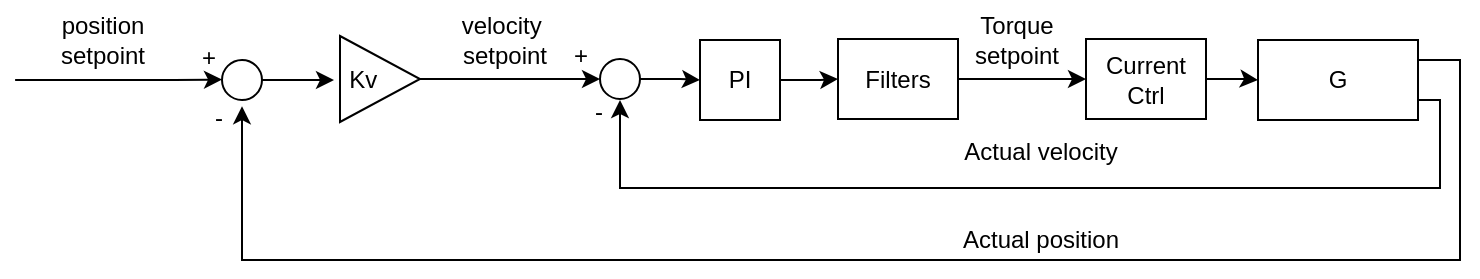 <mxfile version="20.8.16" type="device"><diagram name="Sida-1" id="UyAi99DXwwkQDWhwm-Da"><mxGraphModel dx="2058" dy="1188" grid="1" gridSize="10" guides="1" tooltips="1" connect="1" arrows="1" fold="1" page="1" pageScale="1" pageWidth="827" pageHeight="1169" math="0" shadow="0"><root><mxCell id="0"/><mxCell id="1" parent="0"/><mxCell id="LlIKhMqDjF39fPoiEF3d-2" value="G" style="rounded=0;whiteSpace=wrap;html=1;" parent="1" vertex="1"><mxGeometry x="709" y="280" width="80" height="40" as="geometry"/></mxCell><mxCell id="LlIKhMqDjF39fPoiEF3d-9" style="edgeStyle=orthogonalEdgeStyle;rounded=0;orthogonalLoop=1;jettySize=auto;html=1;entryX=0.517;entryY=1.157;entryDx=0;entryDy=0;entryPerimeter=0;exitX=1;exitY=0.25;exitDx=0;exitDy=0;" parent="1" source="LlIKhMqDjF39fPoiEF3d-2" target="LlIKhMqDjF39fPoiEF3d-10" edge="1"><mxGeometry relative="1" as="geometry"><mxPoint x="114" y="440" as="targetPoint"/><mxPoint x="860" y="290" as="sourcePoint"/><Array as="points"><mxPoint x="810" y="290"/><mxPoint x="810" y="390"/><mxPoint x="201" y="390"/><mxPoint x="201" y="313"/></Array></mxGeometry></mxCell><mxCell id="LlIKhMqDjF39fPoiEF3d-11" style="edgeStyle=orthogonalEdgeStyle;rounded=0;orthogonalLoop=1;jettySize=auto;html=1;" parent="1" source="LlIKhMqDjF39fPoiEF3d-10" edge="1"><mxGeometry relative="1" as="geometry"><mxPoint x="247" y="300" as="targetPoint"/></mxGeometry></mxCell><mxCell id="LlIKhMqDjF39fPoiEF3d-10" value="" style="ellipse;whiteSpace=wrap;html=1;aspect=fixed;" parent="1" vertex="1"><mxGeometry x="191" y="290" width="20" height="20" as="geometry"/></mxCell><mxCell id="LlIKhMqDjF39fPoiEF3d-12" style="edgeStyle=orthogonalEdgeStyle;rounded=0;orthogonalLoop=1;jettySize=auto;html=1;entryX=0;entryY=0.5;entryDx=0;entryDy=0;exitX=1.007;exitY=0.878;exitDx=0;exitDy=0;exitPerimeter=0;" parent="1" edge="1"><mxGeometry relative="1" as="geometry"><mxPoint x="87.56" y="300.041" as="sourcePoint"/><mxPoint x="191" y="299.76" as="targetPoint"/><Array as="points"><mxPoint x="167" y="300"/><mxPoint x="167" y="300"/></Array></mxGeometry></mxCell><mxCell id="LlIKhMqDjF39fPoiEF3d-13" value="position&lt;br&gt;setpoint" style="text;html=1;align=center;verticalAlign=middle;resizable=0;points=[];autosize=1;strokeColor=none;fillColor=none;" parent="1" vertex="1"><mxGeometry x="96" y="260" width="70" height="40" as="geometry"/></mxCell><mxCell id="LlIKhMqDjF39fPoiEF3d-14" value="+" style="text;html=1;align=center;verticalAlign=middle;resizable=0;points=[];autosize=1;strokeColor=none;fillColor=none;" parent="1" vertex="1"><mxGeometry x="169" y="274" width="30" height="30" as="geometry"/></mxCell><mxCell id="LlIKhMqDjF39fPoiEF3d-15" value="-" style="text;html=1;align=center;verticalAlign=middle;resizable=0;points=[];autosize=1;strokeColor=none;fillColor=none;" parent="1" vertex="1"><mxGeometry x="174" y="304" width="30" height="30" as="geometry"/></mxCell><mxCell id="LlIKhMqDjF39fPoiEF3d-21" value="velocity&amp;nbsp;&lt;br&gt;setpoint" style="text;html=1;align=center;verticalAlign=middle;resizable=0;points=[];autosize=1;strokeColor=none;fillColor=none;" parent="1" vertex="1"><mxGeometry x="297" y="260" width="70" height="40" as="geometry"/></mxCell><mxCell id="LlIKhMqDjF39fPoiEF3d-22" value="Kv&amp;nbsp; &amp;nbsp; &amp;nbsp;" style="triangle;whiteSpace=wrap;html=1;" parent="1" vertex="1"><mxGeometry x="250" y="278" width="40" height="43" as="geometry"/></mxCell><mxCell id="LlIKhMqDjF39fPoiEF3d-54" style="edgeStyle=orthogonalEdgeStyle;rounded=0;orthogonalLoop=1;jettySize=auto;html=1;entryX=0;entryY=0.5;entryDx=0;entryDy=0;exitX=1;exitY=0.5;exitDx=0;exitDy=0;" parent="1" source="LlIKhMqDjF39fPoiEF3d-22" target="LlIKhMqDjF39fPoiEF3d-26" edge="1"><mxGeometry relative="1" as="geometry"><mxPoint x="250" y="299.5" as="sourcePoint"/><mxPoint x="310" y="299.5" as="targetPoint"/></mxGeometry></mxCell><mxCell id="LlIKhMqDjF39fPoiEF3d-51" style="edgeStyle=orthogonalEdgeStyle;rounded=0;orthogonalLoop=1;jettySize=auto;html=1;entryX=0;entryY=0.5;entryDx=0;entryDy=0;" parent="1" source="LlIKhMqDjF39fPoiEF3d-26" target="LlIKhMqDjF39fPoiEF3d-28" edge="1"><mxGeometry relative="1" as="geometry"/></mxCell><mxCell id="LlIKhMqDjF39fPoiEF3d-26" value="" style="ellipse;whiteSpace=wrap;html=1;aspect=fixed;" parent="1" vertex="1"><mxGeometry x="380" y="289.5" width="20" height="20" as="geometry"/></mxCell><mxCell id="LlIKhMqDjF39fPoiEF3d-31" style="edgeStyle=orthogonalEdgeStyle;rounded=0;orthogonalLoop=1;jettySize=auto;html=1;entryX=0;entryY=0.5;entryDx=0;entryDy=0;" parent="1" source="LlIKhMqDjF39fPoiEF3d-28" target="LlIKhMqDjF39fPoiEF3d-30" edge="1"><mxGeometry relative="1" as="geometry"/></mxCell><mxCell id="LlIKhMqDjF39fPoiEF3d-28" value="PI" style="rounded=0;whiteSpace=wrap;html=1;" parent="1" vertex="1"><mxGeometry x="430" y="280" width="40" height="40" as="geometry"/></mxCell><mxCell id="LlIKhMqDjF39fPoiEF3d-42" style="edgeStyle=orthogonalEdgeStyle;rounded=0;orthogonalLoop=1;jettySize=auto;html=1;entryX=0;entryY=0.5;entryDx=0;entryDy=0;" parent="1" source="LlIKhMqDjF39fPoiEF3d-30" target="LlIKhMqDjF39fPoiEF3d-32" edge="1"><mxGeometry relative="1" as="geometry"><mxPoint x="590" y="299.5" as="targetPoint"/></mxGeometry></mxCell><mxCell id="LlIKhMqDjF39fPoiEF3d-30" value="Filters" style="rounded=0;whiteSpace=wrap;html=1;" parent="1" vertex="1"><mxGeometry x="499" y="279.5" width="60" height="40" as="geometry"/></mxCell><mxCell id="LlIKhMqDjF39fPoiEF3d-34" style="edgeStyle=orthogonalEdgeStyle;rounded=0;orthogonalLoop=1;jettySize=auto;html=1;entryX=0;entryY=0.5;entryDx=0;entryDy=0;" parent="1" source="LlIKhMqDjF39fPoiEF3d-32" target="LlIKhMqDjF39fPoiEF3d-2" edge="1"><mxGeometry relative="1" as="geometry"/></mxCell><mxCell id="LlIKhMqDjF39fPoiEF3d-32" value="Current&lt;br&gt;Ctrl" style="rounded=0;whiteSpace=wrap;html=1;" parent="1" vertex="1"><mxGeometry x="623" y="279.5" width="60" height="40" as="geometry"/></mxCell><mxCell id="LlIKhMqDjF39fPoiEF3d-36" style="edgeStyle=orthogonalEdgeStyle;rounded=0;orthogonalLoop=1;jettySize=auto;html=1;exitX=1;exitY=0.75;exitDx=0;exitDy=0;" parent="1" source="LlIKhMqDjF39fPoiEF3d-2" edge="1"><mxGeometry relative="1" as="geometry"><mxPoint x="390" y="310" as="targetPoint"/><mxPoint x="800" y="299.5" as="sourcePoint"/><Array as="points"><mxPoint x="800" y="310"/><mxPoint x="800" y="354"/></Array></mxGeometry></mxCell><mxCell id="LlIKhMqDjF39fPoiEF3d-38" value="Actual position" style="text;html=1;align=center;verticalAlign=middle;resizable=0;points=[];autosize=1;strokeColor=none;fillColor=none;" parent="1" vertex="1"><mxGeometry x="550" y="365" width="100" height="30" as="geometry"/></mxCell><mxCell id="LlIKhMqDjF39fPoiEF3d-39" value="Actual velocity" style="text;html=1;align=center;verticalAlign=middle;resizable=0;points=[];autosize=1;strokeColor=none;fillColor=none;" parent="1" vertex="1"><mxGeometry x="550" y="321" width="100" height="30" as="geometry"/></mxCell><mxCell id="LlIKhMqDjF39fPoiEF3d-55" value="-" style="text;html=1;align=center;verticalAlign=middle;resizable=0;points=[];autosize=1;strokeColor=none;fillColor=none;" parent="1" vertex="1"><mxGeometry x="364" y="301" width="30" height="30" as="geometry"/></mxCell><mxCell id="LlIKhMqDjF39fPoiEF3d-56" value="+" style="text;html=1;align=center;verticalAlign=middle;resizable=0;points=[];autosize=1;strokeColor=none;fillColor=none;" parent="1" vertex="1"><mxGeometry x="355" y="273" width="30" height="30" as="geometry"/></mxCell><mxCell id="jBj8DZkGheAzGMzvDrHh-1" value="Torque&lt;br&gt;setpoint" style="text;html=1;align=center;verticalAlign=middle;resizable=0;points=[];autosize=1;strokeColor=none;fillColor=none;" parent="1" vertex="1"><mxGeometry x="553" y="260" width="70" height="40" as="geometry"/></mxCell></root></mxGraphModel></diagram></mxfile>